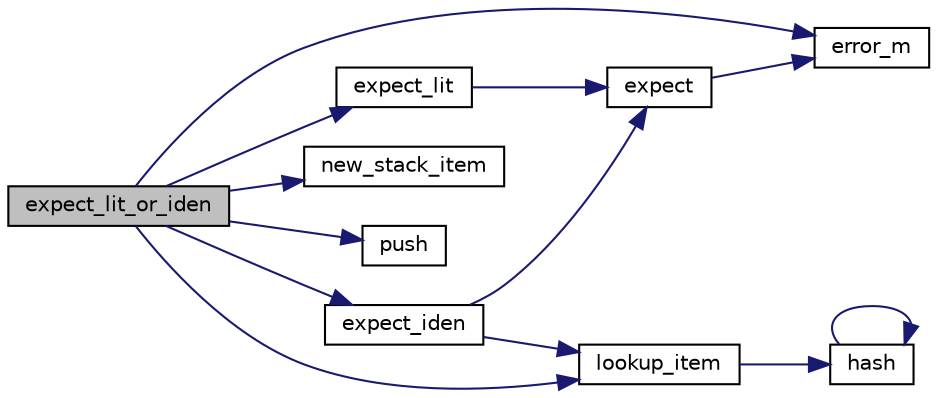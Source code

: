 digraph "expect_lit_or_iden"
{
  edge [fontname="Helvetica",fontsize="10",labelfontname="Helvetica",labelfontsize="10"];
  node [fontname="Helvetica",fontsize="10",shape=record];
  rankdir="LR";
  Node303 [label="expect_lit_or_iden",height=0.2,width=0.4,color="black", fillcolor="grey75", style="filled", fontcolor="black"];
  Node303 -> Node304 [color="midnightblue",fontsize="10",style="solid",fontname="Helvetica"];
  Node304 [label="expect_lit",height=0.2,width=0.4,color="black", fillcolor="white", style="filled",URL="$parser_8c.html#af9a8c2686d508b84e7ecdc0bef925812"];
  Node304 -> Node305 [color="midnightblue",fontsize="10",style="solid",fontname="Helvetica"];
  Node305 [label="expect",height=0.2,width=0.4,color="black", fillcolor="white", style="filled",URL="$parser_8c.html#af7dc467eed15caf818332c1b225e4d51"];
  Node305 -> Node306 [color="midnightblue",fontsize="10",style="solid",fontname="Helvetica"];
  Node306 [label="error_m",height=0.2,width=0.4,color="black", fillcolor="white", style="filled",URL="$console_8c.html#a5525b26bfe0ba2f54d8d891fdaea0d7c"];
  Node303 -> Node307 [color="midnightblue",fontsize="10",style="solid",fontname="Helvetica"];
  Node307 [label="new_stack_item",height=0.2,width=0.4,color="black", fillcolor="white", style="filled",URL="$stack_8c.html#a269688cdb9d9d504c2c96e87b88cee87"];
  Node303 -> Node308 [color="midnightblue",fontsize="10",style="solid",fontname="Helvetica"];
  Node308 [label="push",height=0.2,width=0.4,color="black", fillcolor="white", style="filled",URL="$stack_8c.html#a9cae98f023eef9eead38a47d0fffb07d"];
  Node303 -> Node309 [color="midnightblue",fontsize="10",style="solid",fontname="Helvetica"];
  Node309 [label="expect_iden",height=0.2,width=0.4,color="black", fillcolor="white", style="filled",URL="$parser_8c.html#a2644e22300d855b464dc9b1a74e2ca23"];
  Node309 -> Node305 [color="midnightblue",fontsize="10",style="solid",fontname="Helvetica"];
  Node309 -> Node310 [color="midnightblue",fontsize="10",style="solid",fontname="Helvetica"];
  Node310 [label="lookup_item",height=0.2,width=0.4,color="black", fillcolor="white", style="filled",URL="$hashtable_8c.html#a372b12ef7349306acaa7a4d4ab1bac4d"];
  Node310 -> Node311 [color="midnightblue",fontsize="10",style="solid",fontname="Helvetica"];
  Node311 [label="hash",height=0.2,width=0.4,color="black", fillcolor="white", style="filled",URL="$hashtable_8c.html#a2fa53544d2918e028d920409ac006b33"];
  Node311 -> Node311 [color="midnightblue",fontsize="10",style="solid",fontname="Helvetica"];
  Node303 -> Node310 [color="midnightblue",fontsize="10",style="solid",fontname="Helvetica"];
  Node303 -> Node306 [color="midnightblue",fontsize="10",style="solid",fontname="Helvetica"];
}

